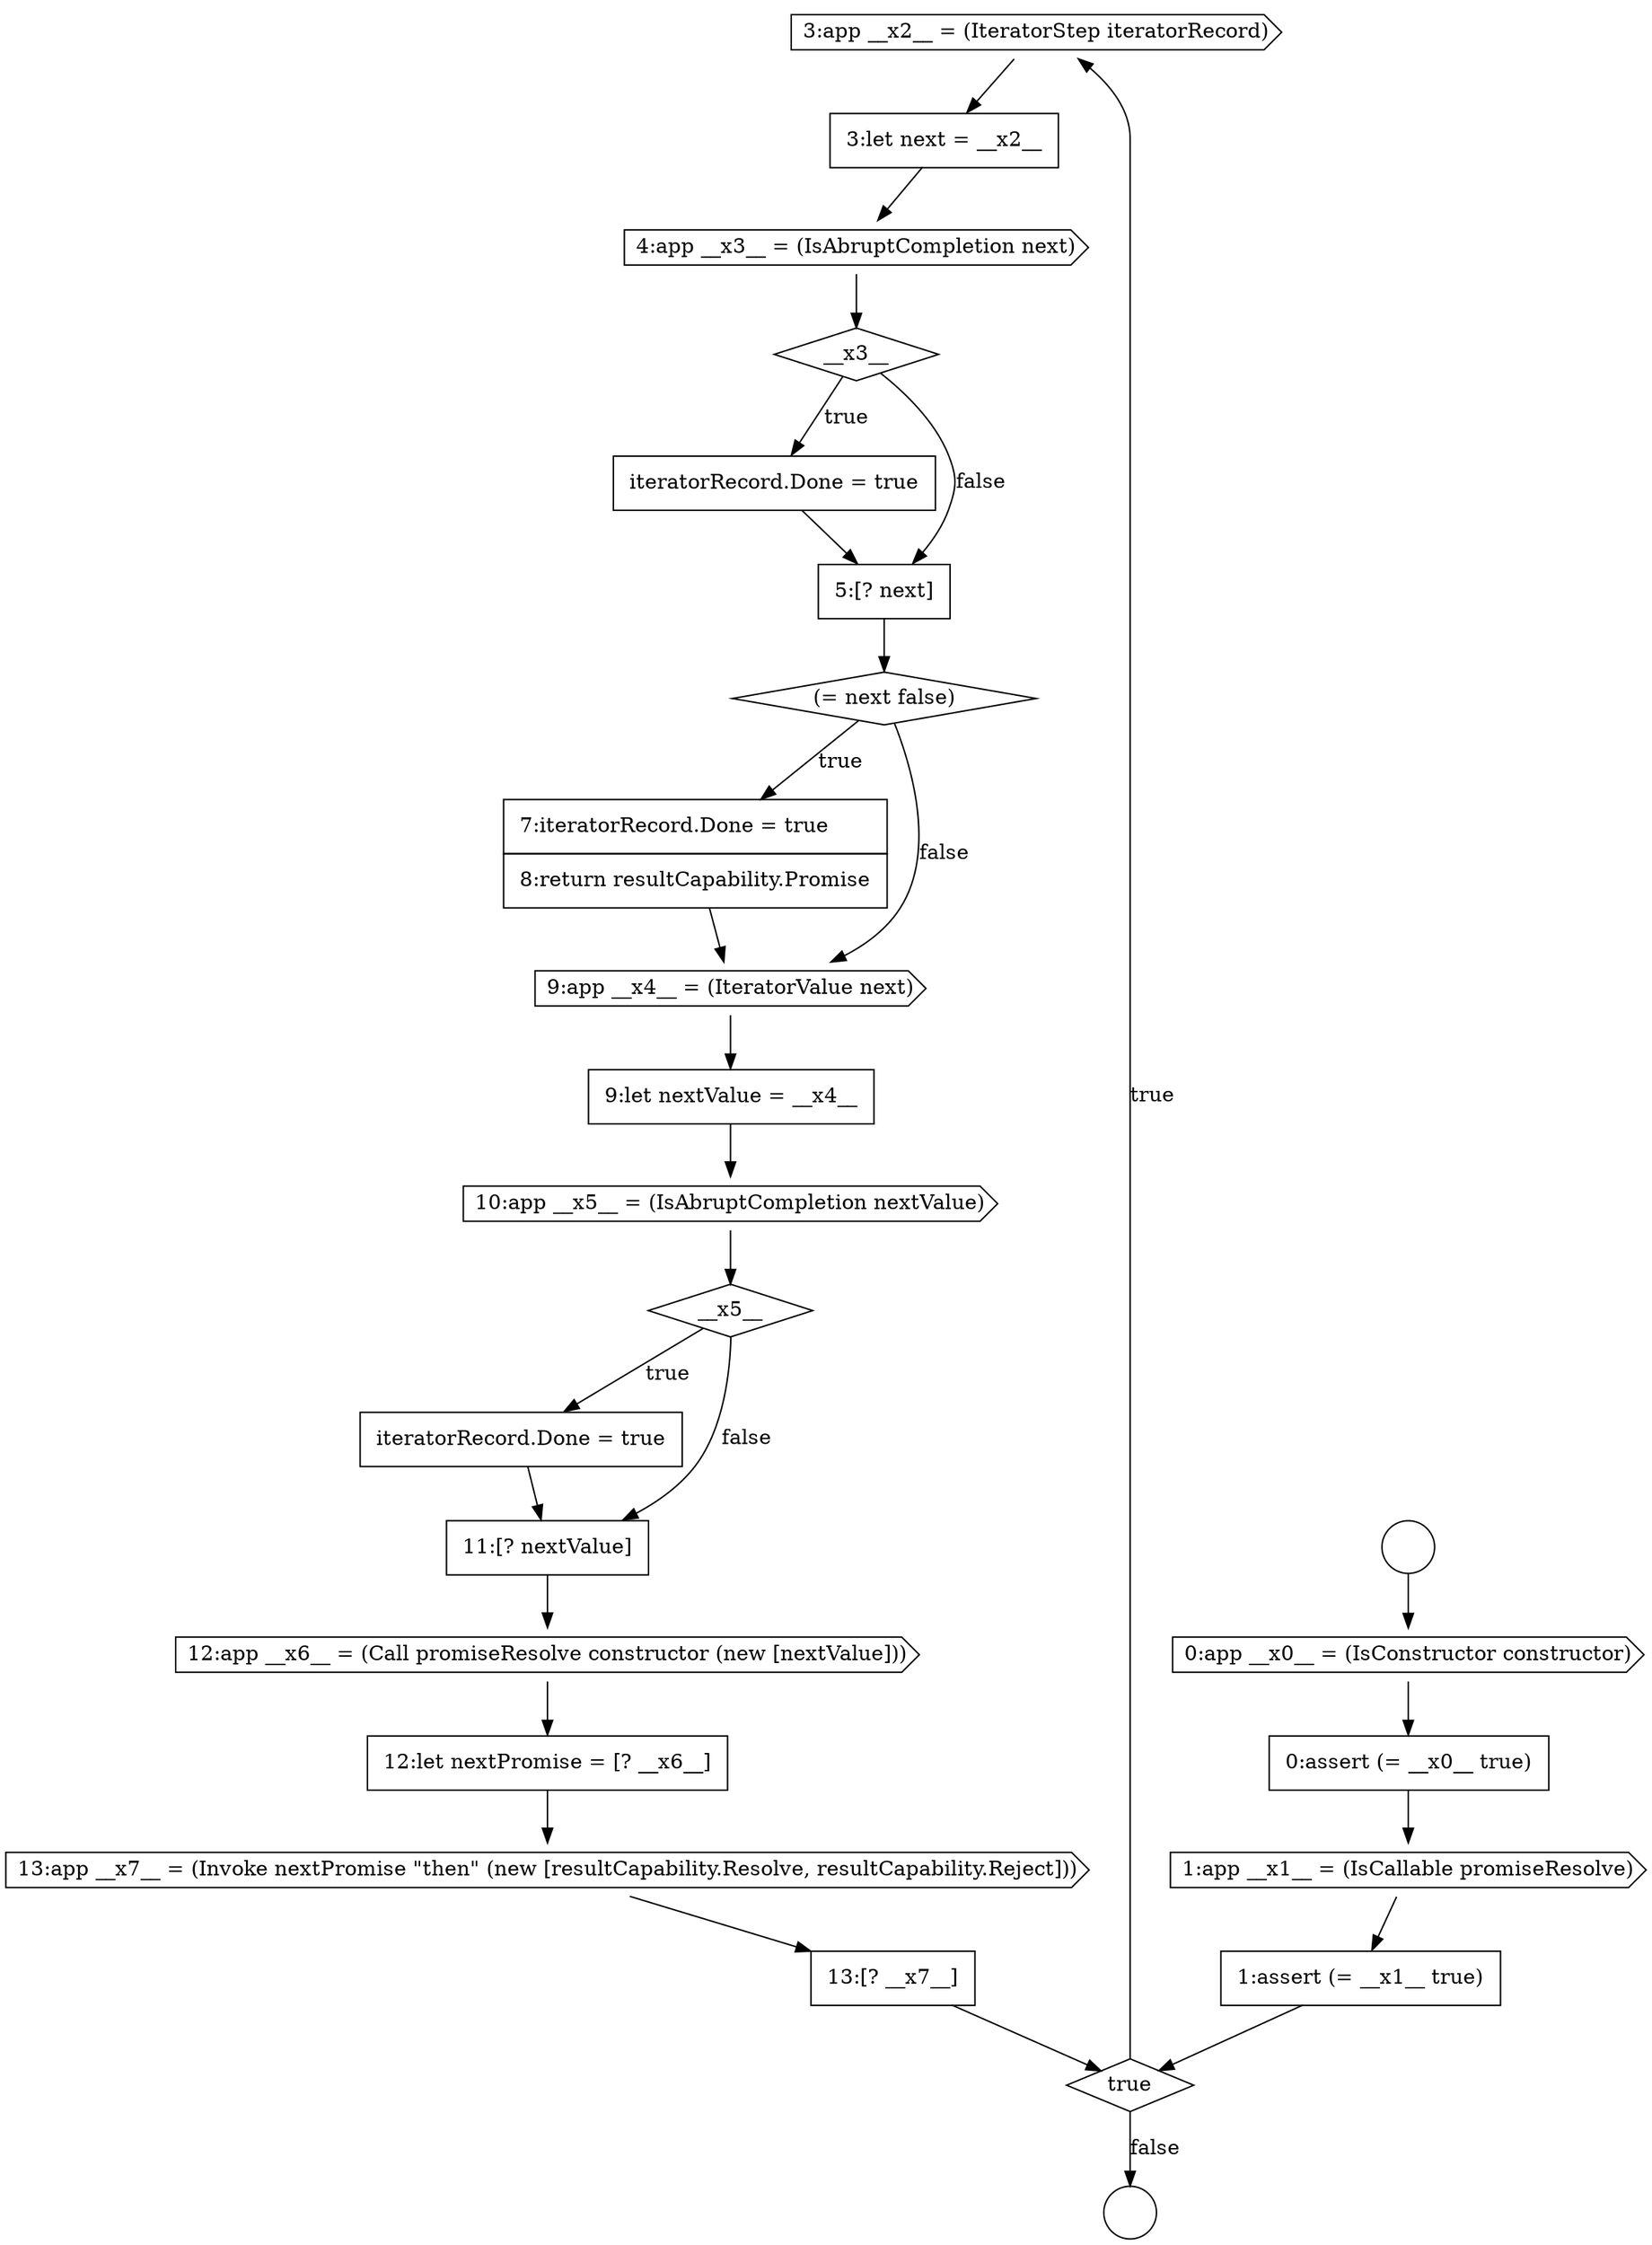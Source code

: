 digraph {
  node18995 [shape=cds, label=<<font color="black">3:app __x2__ = (IteratorStep iteratorRecord)</font>> color="black" fillcolor="white" style=filled]
  node19005 [shape=cds, label=<<font color="black">10:app __x5__ = (IsAbruptCompletion nextValue)</font>> color="black" fillcolor="white" style=filled]
  node18988 [shape=circle label=" " color="black" fillcolor="white" style=filled]
  node18999 [shape=none, margin=0, label=<<font color="black">
    <table border="0" cellborder="1" cellspacing="0" cellpadding="10">
      <tr><td align="left">iteratorRecord.Done = true</td></tr>
    </table>
  </font>> color="black" fillcolor="white" style=filled]
  node19006 [shape=diamond, label=<<font color="black">__x5__</font>> color="black" fillcolor="white" style=filled]
  node18989 [shape=circle label=" " color="black" fillcolor="white" style=filled]
  node18998 [shape=diamond, label=<<font color="black">__x3__</font>> color="black" fillcolor="white" style=filled]
  node19002 [shape=none, margin=0, label=<<font color="black">
    <table border="0" cellborder="1" cellspacing="0" cellpadding="10">
      <tr><td align="left">7:iteratorRecord.Done = true</td></tr>
      <tr><td align="left">8:return resultCapability.Promise</td></tr>
    </table>
  </font>> color="black" fillcolor="white" style=filled]
  node19007 [shape=none, margin=0, label=<<font color="black">
    <table border="0" cellborder="1" cellspacing="0" cellpadding="10">
      <tr><td align="left">iteratorRecord.Done = true</td></tr>
    </table>
  </font>> color="black" fillcolor="white" style=filled]
  node18993 [shape=none, margin=0, label=<<font color="black">
    <table border="0" cellborder="1" cellspacing="0" cellpadding="10">
      <tr><td align="left">1:assert (= __x1__ true)</td></tr>
    </table>
  </font>> color="black" fillcolor="white" style=filled]
  node19003 [shape=cds, label=<<font color="black">9:app __x4__ = (IteratorValue next)</font>> color="black" fillcolor="white" style=filled]
  node18997 [shape=cds, label=<<font color="black">4:app __x3__ = (IsAbruptCompletion next)</font>> color="black" fillcolor="white" style=filled]
  node19001 [shape=diamond, label=<<font color="black">(= next false)</font>> color="black" fillcolor="white" style=filled]
  node18991 [shape=none, margin=0, label=<<font color="black">
    <table border="0" cellborder="1" cellspacing="0" cellpadding="10">
      <tr><td align="left">0:assert (= __x0__ true)</td></tr>
    </table>
  </font>> color="black" fillcolor="white" style=filled]
  node19008 [shape=none, margin=0, label=<<font color="black">
    <table border="0" cellborder="1" cellspacing="0" cellpadding="10">
      <tr><td align="left">11:[? nextValue]</td></tr>
    </table>
  </font>> color="black" fillcolor="white" style=filled]
  node19004 [shape=none, margin=0, label=<<font color="black">
    <table border="0" cellborder="1" cellspacing="0" cellpadding="10">
      <tr><td align="left">9:let nextValue = __x4__</td></tr>
    </table>
  </font>> color="black" fillcolor="white" style=filled]
  node19012 [shape=none, margin=0, label=<<font color="black">
    <table border="0" cellborder="1" cellspacing="0" cellpadding="10">
      <tr><td align="left">13:[? __x7__]</td></tr>
    </table>
  </font>> color="black" fillcolor="white" style=filled]
  node18992 [shape=cds, label=<<font color="black">1:app __x1__ = (IsCallable promiseResolve)</font>> color="black" fillcolor="white" style=filled]
  node19011 [shape=cds, label=<<font color="black">13:app __x7__ = (Invoke nextPromise &quot;then&quot; (new [resultCapability.Resolve, resultCapability.Reject]))</font>> color="black" fillcolor="white" style=filled]
  node18994 [shape=diamond, label=<<font color="black">true</font>> color="black" fillcolor="white" style=filled]
  node19010 [shape=none, margin=0, label=<<font color="black">
    <table border="0" cellborder="1" cellspacing="0" cellpadding="10">
      <tr><td align="left">12:let nextPromise = [? __x6__]</td></tr>
    </table>
  </font>> color="black" fillcolor="white" style=filled]
  node18990 [shape=cds, label=<<font color="black">0:app __x0__ = (IsConstructor constructor)</font>> color="black" fillcolor="white" style=filled]
  node19000 [shape=none, margin=0, label=<<font color="black">
    <table border="0" cellborder="1" cellspacing="0" cellpadding="10">
      <tr><td align="left">5:[? next]</td></tr>
    </table>
  </font>> color="black" fillcolor="white" style=filled]
  node19009 [shape=cds, label=<<font color="black">12:app __x6__ = (Call promiseResolve constructor (new [nextValue]))</font>> color="black" fillcolor="white" style=filled]
  node18996 [shape=none, margin=0, label=<<font color="black">
    <table border="0" cellborder="1" cellspacing="0" cellpadding="10">
      <tr><td align="left">3:let next = __x2__</td></tr>
    </table>
  </font>> color="black" fillcolor="white" style=filled]
  node19006 -> node19007 [label=<<font color="black">true</font>> color="black"]
  node19006 -> node19008 [label=<<font color="black">false</font>> color="black"]
  node19009 -> node19010 [ color="black"]
  node18988 -> node18990 [ color="black"]
  node18997 -> node18998 [ color="black"]
  node18999 -> node19000 [ color="black"]
  node19002 -> node19003 [ color="black"]
  node18991 -> node18992 [ color="black"]
  node19003 -> node19004 [ color="black"]
  node19005 -> node19006 [ color="black"]
  node18990 -> node18991 [ color="black"]
  node19012 -> node18994 [ color="black"]
  node18996 -> node18997 [ color="black"]
  node18995 -> node18996 [ color="black"]
  node18998 -> node18999 [label=<<font color="black">true</font>> color="black"]
  node18998 -> node19000 [label=<<font color="black">false</font>> color="black"]
  node19007 -> node19008 [ color="black"]
  node19004 -> node19005 [ color="black"]
  node18992 -> node18993 [ color="black"]
  node19001 -> node19002 [label=<<font color="black">true</font>> color="black"]
  node19001 -> node19003 [label=<<font color="black">false</font>> color="black"]
  node18994 -> node18995 [label=<<font color="black">true</font>> color="black"]
  node18994 -> node18989 [label=<<font color="black">false</font>> color="black"]
  node19011 -> node19012 [ color="black"]
  node19000 -> node19001 [ color="black"]
  node19008 -> node19009 [ color="black"]
  node18993 -> node18994 [ color="black"]
  node19010 -> node19011 [ color="black"]
}
